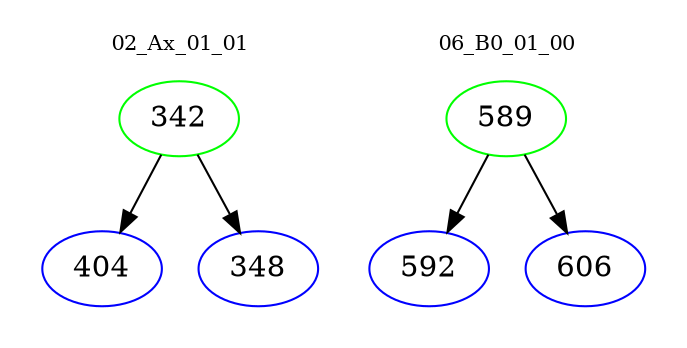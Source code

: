 digraph{
subgraph cluster_0 {
color = white
label = "02_Ax_01_01";
fontsize=10;
T0_342 [label="342", color="green"]
T0_342 -> T0_404 [color="black"]
T0_404 [label="404", color="blue"]
T0_342 -> T0_348 [color="black"]
T0_348 [label="348", color="blue"]
}
subgraph cluster_1 {
color = white
label = "06_B0_01_00";
fontsize=10;
T1_589 [label="589", color="green"]
T1_589 -> T1_592 [color="black"]
T1_592 [label="592", color="blue"]
T1_589 -> T1_606 [color="black"]
T1_606 [label="606", color="blue"]
}
}
